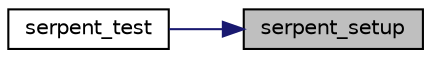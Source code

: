 digraph "serpent_setup"
{
 // LATEX_PDF_SIZE
  edge [fontname="Helvetica",fontsize="10",labelfontname="Helvetica",labelfontsize="10"];
  node [fontname="Helvetica",fontsize="10",shape=record];
  rankdir="RL";
  Node34 [label="serpent_setup",height=0.2,width=0.4,color="black", fillcolor="grey75", style="filled", fontcolor="black",tooltip=" "];
  Node34 -> Node35 [dir="back",color="midnightblue",fontsize="10",style="solid"];
  Node35 [label="serpent_test",height=0.2,width=0.4,color="black", fillcolor="white", style="filled",URL="$serpent_8c.html#ace09100764d8412de97886d82f794e03",tooltip=" "];
}
